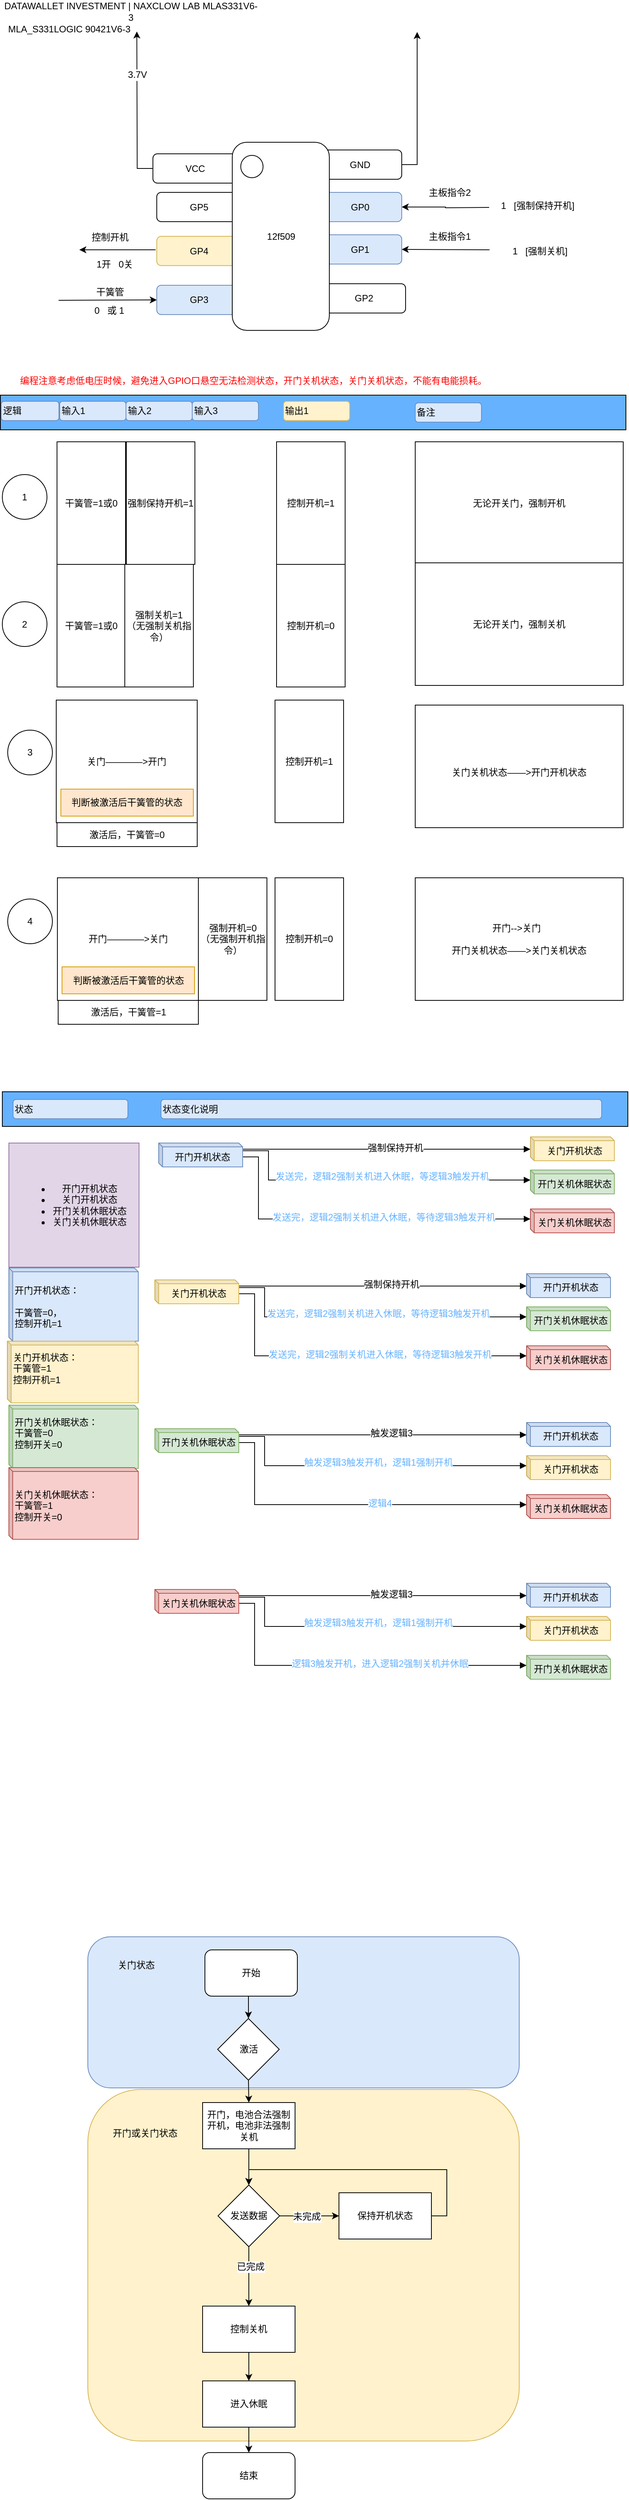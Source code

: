 <mxfile version="10.6.3" type="github"><diagram id="Xo4zGjJ7ZcX44FIeGbox" name="Page-1"><mxGraphModel dx="1302" dy="767" grid="0" gridSize="10" guides="1" tooltips="1" connect="1" arrows="1" fold="1" page="1" pageScale="1" pageWidth="827" pageHeight="2500" background="#ffffff" math="0" shadow="0"><root><mxCell id="0"/><mxCell id="1" parent="0"/><mxCell id="cyIY4U0WEsE2e_prX9D8-4" value="GP2" style="rounded=1;whiteSpace=wrap;html=1;" vertex="1" parent="1"><mxGeometry x="420.5" y="394" width="109" height="38" as="geometry"/></mxCell><mxCell id="-ZDEWKCSgK4aVQdzyGV3-27" value="" style="rounded=1;whiteSpace=wrap;html=1;align=center;fillColor=#dae8fc;strokeColor=#6c8ebf;" parent="1" vertex="1"><mxGeometry x="117" y="2538" width="560" height="196" as="geometry"/></mxCell><mxCell id="-ZDEWKCSgK4aVQdzyGV3-26" value="" style="rounded=1;whiteSpace=wrap;html=1;align=center;fillColor=#fff2cc;strokeColor=#d6b656;" parent="1" vertex="1"><mxGeometry x="117" y="2736" width="560" height="456" as="geometry"/></mxCell><mxCell id="wzxUXVamWLsgUI1HVRW6-111" value="" style="rounded=0;whiteSpace=wrap;html=1;strokeColor=#000000;fontColor=#000000;align=left;fillColor=#66B2FF;" parent="1" vertex="1"><mxGeometry x="3.5" y="538.5" width="812" height="45" as="geometry"/></mxCell><mxCell id="wzxUXVamWLsgUI1HVRW6-13" style="edgeStyle=orthogonalEdgeStyle;rounded=0;orthogonalLoop=1;jettySize=auto;html=1;exitX=1;exitY=0.5;exitDx=0;exitDy=0;" parent="1" source="wzxUXVamWLsgUI1HVRW6-2" edge="1"><mxGeometry relative="1" as="geometry"><mxPoint x="544.5" y="67.5" as="targetPoint"/><Array as="points"><mxPoint x="544.5" y="239.5"/><mxPoint x="544.5" y="67.5"/></Array></mxGeometry></mxCell><mxCell id="wzxUXVamWLsgUI1HVRW6-2" value="GND" style="rounded=1;whiteSpace=wrap;html=1;" parent="1" vertex="1"><mxGeometry x="415.5" y="220.5" width="109" height="38" as="geometry"/></mxCell><mxCell id="wzxUXVamWLsgUI1HVRW6-46" style="edgeStyle=orthogonalEdgeStyle;rounded=0;orthogonalLoop=1;jettySize=auto;html=1;exitX=1;exitY=0.5;exitDx=0;exitDy=0;startArrow=classic;startFill=1;endArrow=none;endFill=0;" parent="1" source="wzxUXVamWLsgUI1HVRW6-3" edge="1"><mxGeometry relative="1" as="geometry"><mxPoint x="637.982" y="295" as="targetPoint"/></mxGeometry></mxCell><mxCell id="wzxUXVamWLsgUI1HVRW6-3" value="GP0" style="rounded=1;whiteSpace=wrap;html=1;fillColor=#dae8fc;strokeColor=#6c8ebf;" parent="1" vertex="1"><mxGeometry x="415.5" y="275.5" width="109" height="38" as="geometry"/></mxCell><mxCell id="wzxUXVamWLsgUI1HVRW6-4" value="GP1" style="rounded=1;whiteSpace=wrap;html=1;fillColor=#dae8fc;strokeColor=#6c8ebf;" parent="1" vertex="1"><mxGeometry x="415.5" y="330.5" width="109" height="38" as="geometry"/></mxCell><mxCell id="wzxUXVamWLsgUI1HVRW6-6" value="GP3&lt;br&gt;" style="rounded=1;whiteSpace=wrap;html=1;fillColor=#dae8fc;strokeColor=#6c8ebf;" parent="1" vertex="1"><mxGeometry x="206.5" y="396" width="109" height="38" as="geometry"/></mxCell><mxCell id="wzxUXVamWLsgUI1HVRW6-7" value="GP4&lt;br&gt;" style="rounded=1;whiteSpace=wrap;html=1;fillColor=#fff2cc;strokeColor=#d6b656;" parent="1" vertex="1"><mxGeometry x="206.5" y="332.5" width="109" height="38" as="geometry"/></mxCell><mxCell id="wzxUXVamWLsgUI1HVRW6-8" value="GP5&lt;br&gt;" style="rounded=1;whiteSpace=wrap;html=1;" parent="1" vertex="1"><mxGeometry x="206.5" y="275.5" width="109" height="38" as="geometry"/></mxCell><mxCell id="wzxUXVamWLsgUI1HVRW6-12" style="edgeStyle=orthogonalEdgeStyle;rounded=0;orthogonalLoop=1;jettySize=auto;html=1;exitX=0;exitY=0.5;exitDx=0;exitDy=0;" parent="1" source="wzxUXVamWLsgUI1HVRW6-9" edge="1"><mxGeometry relative="1" as="geometry"><mxPoint x="180.601" y="66.836" as="targetPoint"/></mxGeometry></mxCell><mxCell id="wzxUXVamWLsgUI1HVRW6-15" value="3.7V" style="text;html=1;resizable=0;points=[];align=center;verticalAlign=middle;labelBackgroundColor=#ffffff;" parent="wzxUXVamWLsgUI1HVRW6-12" vertex="1" connectable="0"><mxGeometry x="0.432" relative="1" as="geometry"><mxPoint as="offset"/></mxGeometry></mxCell><mxCell id="wzxUXVamWLsgUI1HVRW6-9" value="VCC&lt;br&gt;" style="rounded=1;whiteSpace=wrap;html=1;" parent="1" vertex="1"><mxGeometry x="201.5" y="225.5" width="109" height="38" as="geometry"/></mxCell><mxCell id="wzxUXVamWLsgUI1HVRW6-1" value="12f509" style="rounded=1;whiteSpace=wrap;html=1;" parent="1" vertex="1"><mxGeometry x="304.5" y="210.5" width="126" height="244" as="geometry"/></mxCell><mxCell id="wzxUXVamWLsgUI1HVRW6-10" value="" style="ellipse;whiteSpace=wrap;html=1;aspect=fixed;" parent="1" vertex="1"><mxGeometry x="315.5" y="227.5" width="29" height="29" as="geometry"/></mxCell><mxCell id="wzxUXVamWLsgUI1HVRW6-47" value="主板指令2" style="text;html=1;strokeColor=none;fillColor=none;align=center;verticalAlign=middle;whiteSpace=wrap;rounded=0;" parent="1" vertex="1"><mxGeometry x="530.5" y="267" width="112" height="17" as="geometry"/></mxCell><mxCell id="wzxUXVamWLsgUI1HVRW6-48" value="1&amp;nbsp; &amp;nbsp;[强制保持开机]" style="text;html=1;strokeColor=none;fillColor=none;align=center;verticalAlign=middle;whiteSpace=wrap;rounded=0;" parent="1" vertex="1"><mxGeometry x="648.5" y="284" width="104" height="18" as="geometry"/></mxCell><mxCell id="wzxUXVamWLsgUI1HVRW6-51" value="" style="endArrow=none;startArrow=classic;html=1;exitX=1;exitY=0.5;exitDx=0;exitDy=0;endFill=0;" parent="1" source="wzxUXVamWLsgUI1HVRW6-4" edge="1"><mxGeometry width="50" height="50" relative="1" as="geometry"><mxPoint x="540.5" y="374" as="sourcePoint"/><mxPoint x="638.5" y="350" as="targetPoint"/></mxGeometry></mxCell><mxCell id="wzxUXVamWLsgUI1HVRW6-53" value="主板指令1" style="text;html=1;strokeColor=none;fillColor=none;align=center;verticalAlign=middle;whiteSpace=wrap;rounded=0;" parent="1" vertex="1"><mxGeometry x="530.5" y="324" width="112" height="17" as="geometry"/></mxCell><mxCell id="wzxUXVamWLsgUI1HVRW6-59" value="控制开机" style="text;html=1;strokeColor=none;fillColor=none;align=center;verticalAlign=middle;whiteSpace=wrap;rounded=0;" parent="1" vertex="1"><mxGeometry x="89.5" y="325.5" width="112" height="17" as="geometry"/></mxCell><mxCell id="wzxUXVamWLsgUI1HVRW6-60" value="1开&amp;nbsp; &amp;nbsp;0关" style="text;html=1;strokeColor=none;fillColor=none;align=center;verticalAlign=middle;whiteSpace=wrap;rounded=0;" parent="1" vertex="1"><mxGeometry x="96.5" y="358.5" width="110" height="20" as="geometry"/></mxCell><mxCell id="wzxUXVamWLsgUI1HVRW6-61" value="输入1" style="rounded=1;whiteSpace=wrap;html=1;align=left;fillColor=#dae8fc;strokeColor=#6c8ebf;" parent="1" vertex="1"><mxGeometry x="80.5" y="546.5" width="86" height="25" as="geometry"/></mxCell><mxCell id="wzxUXVamWLsgUI1HVRW6-62" value="输入2" style="rounded=1;whiteSpace=wrap;html=1;align=left;fillColor=#dae8fc;strokeColor=#6c8ebf;" parent="1" vertex="1"><mxGeometry x="166.5" y="546.5" width="86" height="25" as="geometry"/></mxCell><mxCell id="wzxUXVamWLsgUI1HVRW6-63" value="输入3" style="rounded=1;whiteSpace=wrap;html=1;align=left;fillColor=#dae8fc;strokeColor=#6c8ebf;" parent="1" vertex="1"><mxGeometry x="252.5" y="546.5" width="86" height="25" as="geometry"/></mxCell><mxCell id="wzxUXVamWLsgUI1HVRW6-64" value="" style="endArrow=classic;html=1;entryX=0;entryY=0.5;entryDx=0;entryDy=0;" parent="1" target="wzxUXVamWLsgUI1HVRW6-6" edge="1"><mxGeometry width="50" height="50" relative="1" as="geometry"><mxPoint x="79" y="415.5" as="sourcePoint"/><mxPoint x="129" y="396.5" as="targetPoint"/></mxGeometry></mxCell><mxCell id="wzxUXVamWLsgUI1HVRW6-65" value="干簧管" style="text;html=1;strokeColor=none;fillColor=none;align=center;verticalAlign=middle;whiteSpace=wrap;rounded=0;" parent="1" vertex="1"><mxGeometry x="89.5" y="396" width="112" height="17" as="geometry"/></mxCell><mxCell id="wzxUXVamWLsgUI1HVRW6-66" value="0&amp;nbsp; &amp;nbsp;或 1" style="text;html=1;strokeColor=none;fillColor=none;align=center;verticalAlign=middle;whiteSpace=wrap;rounded=0;" parent="1" vertex="1"><mxGeometry x="89.5" y="419" width="110" height="20" as="geometry"/></mxCell><mxCell id="wzxUXVamWLsgUI1HVRW6-73" value="输出1" style="rounded=1;whiteSpace=wrap;html=1;align=left;fillColor=#fff2cc;strokeColor=#d6b656;" parent="1" vertex="1"><mxGeometry x="371" y="546.5" width="86" height="25" as="geometry"/></mxCell><mxCell id="wzxUXVamWLsgUI1HVRW6-115" value="备注" style="rounded=1;whiteSpace=wrap;html=1;align=left;fillColor=#dae8fc;strokeColor=#6c8ebf;" parent="1" vertex="1"><mxGeometry x="542" y="548.5" width="86" height="25" as="geometry"/></mxCell><mxCell id="wzxUXVamWLsgUI1HVRW6-116" value="逻辑" style="rounded=1;whiteSpace=wrap;html=1;align=left;fillColor=#dae8fc;strokeColor=#6c8ebf;" parent="1" vertex="1"><mxGeometry x="4.5" y="546.5" width="75" height="25" as="geometry"/></mxCell><mxCell id="wzxUXVamWLsgUI1HVRW6-117" value="MLA_S331LOGIC 90421V6-3" style="text;html=1;strokeColor=none;fillColor=none;align=center;verticalAlign=middle;whiteSpace=wrap;rounded=0;fontColor=#000000;opacity=10;" parent="1" vertex="1"><mxGeometry x="6" y="52.5" width="174" height="23" as="geometry"/></mxCell><mxCell id="wzxUXVamWLsgUI1HVRW6-118" value="DATAWALLET INVESTMENT | NAXCLOW LAB MLAS331V6-3" style="text;html=1;strokeColor=none;fillColor=none;align=center;verticalAlign=middle;whiteSpace=wrap;rounded=0;fontColor=#000000;opacity=10;" parent="1" vertex="1"><mxGeometry x="5" y="29.5" width="336" height="23" as="geometry"/></mxCell><mxCell id="wzxUXVamWLsgUI1HVRW6-119" value="&lt;div style=&quot;text-align: left&quot;&gt;编程注意考虑低电压时候，避免进入GPIO口悬空无法检测状态，开门关机状态，关门关机状态，不能有电能损耗。&lt;/div&gt;" style="text;html=1;strokeColor=none;fillColor=none;align=left;verticalAlign=middle;whiteSpace=wrap;rounded=0;fontColor=#FF0000;" parent="1" vertex="1"><mxGeometry x="26.5" y="508" width="715" height="23" as="geometry"/></mxCell><mxCell id="-ZDEWKCSgK4aVQdzyGV3-4" style="edgeStyle=orthogonalEdgeStyle;rounded=0;orthogonalLoop=1;jettySize=auto;html=1;exitX=0.5;exitY=1;exitDx=0;exitDy=0;entryX=0.5;entryY=0;entryDx=0;entryDy=0;" parent="1" source="-ZDEWKCSgK4aVQdzyGV3-2" target="-ZDEWKCSgK4aVQdzyGV3-3" edge="1"><mxGeometry relative="1" as="geometry"/></mxCell><mxCell id="-ZDEWKCSgK4aVQdzyGV3-2" value="&lt;div style=&quot;text-align: center&quot;&gt;&lt;span&gt;开始&lt;/span&gt;&lt;/div&gt;" style="rounded=1;whiteSpace=wrap;html=1;align=center;" parent="1" vertex="1"><mxGeometry x="269" y="2555" width="120" height="60" as="geometry"/></mxCell><mxCell id="-ZDEWKCSgK4aVQdzyGV3-9" style="edgeStyle=orthogonalEdgeStyle;rounded=0;orthogonalLoop=1;jettySize=auto;html=1;exitX=0.5;exitY=1;exitDx=0;exitDy=0;entryX=0.5;entryY=0;entryDx=0;entryDy=0;" parent="1" source="-ZDEWKCSgK4aVQdzyGV3-3" target="-ZDEWKCSgK4aVQdzyGV3-8" edge="1"><mxGeometry relative="1" as="geometry"/></mxCell><mxCell id="-ZDEWKCSgK4aVQdzyGV3-3" value="激活" style="rhombus;whiteSpace=wrap;html=1;align=center;" parent="1" vertex="1"><mxGeometry x="285.5" y="2644" width="80" height="80" as="geometry"/></mxCell><mxCell id="-ZDEWKCSgK4aVQdzyGV3-19" style="edgeStyle=orthogonalEdgeStyle;rounded=0;orthogonalLoop=1;jettySize=auto;html=1;exitX=0.5;exitY=1;exitDx=0;exitDy=0;entryX=0.5;entryY=0;entryDx=0;entryDy=0;" parent="1" source="-ZDEWKCSgK4aVQdzyGV3-8" target="-ZDEWKCSgK4aVQdzyGV3-11" edge="1"><mxGeometry relative="1" as="geometry"/></mxCell><mxCell id="-ZDEWKCSgK4aVQdzyGV3-8" value="开门，电池合法强制开机，电池非法强制关机" style="rounded=0;whiteSpace=wrap;html=1;align=center;" parent="1" vertex="1"><mxGeometry x="266" y="2753" width="120" height="60" as="geometry"/></mxCell><mxCell id="-ZDEWKCSgK4aVQdzyGV3-13" value="" style="edgeStyle=orthogonalEdgeStyle;rounded=0;orthogonalLoop=1;jettySize=auto;html=1;" parent="1" source="-ZDEWKCSgK4aVQdzyGV3-11" edge="1"><mxGeometry relative="1" as="geometry"><mxPoint x="443" y="2900" as="targetPoint"/></mxGeometry></mxCell><mxCell id="-ZDEWKCSgK4aVQdzyGV3-15" value="未完成" style="text;html=1;resizable=0;points=[];align=center;verticalAlign=middle;labelBackgroundColor=#ffffff;" parent="-ZDEWKCSgK4aVQdzyGV3-13" vertex="1" connectable="0"><mxGeometry x="0.342" y="1" relative="1" as="geometry"><mxPoint x="-16.5" y="1" as="offset"/></mxGeometry></mxCell><mxCell id="-ZDEWKCSgK4aVQdzyGV3-17" value="" style="edgeStyle=orthogonalEdgeStyle;rounded=0;orthogonalLoop=1;jettySize=auto;html=1;entryX=0.5;entryY=0;entryDx=0;entryDy=0;" parent="1" source="-ZDEWKCSgK4aVQdzyGV3-11" target="-ZDEWKCSgK4aVQdzyGV3-18" edge="1"><mxGeometry relative="1" as="geometry"><mxPoint x="323" y="3020" as="targetPoint"/><Array as="points"/></mxGeometry></mxCell><mxCell id="-ZDEWKCSgK4aVQdzyGV3-20" value="已完成" style="text;html=1;resizable=0;points=[];align=center;verticalAlign=middle;labelBackgroundColor=#ffffff;" parent="-ZDEWKCSgK4aVQdzyGV3-17" vertex="1" connectable="0"><mxGeometry x="-0.322" y="2" relative="1" as="geometry"><mxPoint as="offset"/></mxGeometry></mxCell><mxCell id="-ZDEWKCSgK4aVQdzyGV3-11" value="发送数据" style="rhombus;whiteSpace=wrap;html=1;align=center;" parent="1" vertex="1"><mxGeometry x="286" y="2860" width="80" height="80" as="geometry"/></mxCell><mxCell id="-ZDEWKCSgK4aVQdzyGV3-21" style="edgeStyle=orthogonalEdgeStyle;rounded=0;orthogonalLoop=1;jettySize=auto;html=1;exitX=1;exitY=0.5;exitDx=0;exitDy=0;entryX=0.5;entryY=0;entryDx=0;entryDy=0;" parent="1" source="-ZDEWKCSgK4aVQdzyGV3-14" target="-ZDEWKCSgK4aVQdzyGV3-11" edge="1"><mxGeometry relative="1" as="geometry"><Array as="points"><mxPoint x="583" y="2900"/><mxPoint x="583" y="2840"/><mxPoint x="326" y="2840"/></Array></mxGeometry></mxCell><mxCell id="-ZDEWKCSgK4aVQdzyGV3-14" value="保持开机状态" style="rounded=0;whiteSpace=wrap;html=1;align=center;" parent="1" vertex="1"><mxGeometry x="443" y="2870" width="120" height="60" as="geometry"/></mxCell><mxCell id="-ZDEWKCSgK4aVQdzyGV3-23" style="edgeStyle=orthogonalEdgeStyle;rounded=0;orthogonalLoop=1;jettySize=auto;html=1;exitX=0.5;exitY=1;exitDx=0;exitDy=0;" parent="1" source="-ZDEWKCSgK4aVQdzyGV3-18" target="-ZDEWKCSgK4aVQdzyGV3-22" edge="1"><mxGeometry relative="1" as="geometry"/></mxCell><mxCell id="-ZDEWKCSgK4aVQdzyGV3-18" value="控制关机" style="rounded=0;whiteSpace=wrap;html=1;align=center;" parent="1" vertex="1"><mxGeometry x="266" y="3017" width="120" height="60" as="geometry"/></mxCell><mxCell id="-ZDEWKCSgK4aVQdzyGV3-25" style="edgeStyle=orthogonalEdgeStyle;rounded=0;orthogonalLoop=1;jettySize=auto;html=1;exitX=0.5;exitY=1;exitDx=0;exitDy=0;entryX=0.5;entryY=0;entryDx=0;entryDy=0;" parent="1" source="-ZDEWKCSgK4aVQdzyGV3-22" target="-ZDEWKCSgK4aVQdzyGV3-24" edge="1"><mxGeometry relative="1" as="geometry"/></mxCell><mxCell id="-ZDEWKCSgK4aVQdzyGV3-22" value="进入休眠" style="rounded=0;whiteSpace=wrap;html=1;align=center;" parent="1" vertex="1"><mxGeometry x="266" y="3114" width="120" height="60" as="geometry"/></mxCell><mxCell id="-ZDEWKCSgK4aVQdzyGV3-24" value="结束" style="rounded=1;whiteSpace=wrap;html=1;align=center;" parent="1" vertex="1"><mxGeometry x="266" y="3207" width="120" height="60" as="geometry"/></mxCell><mxCell id="-ZDEWKCSgK4aVQdzyGV3-28" value="关门状态" style="text;html=1;strokeColor=none;fillColor=none;align=center;verticalAlign=middle;whiteSpace=wrap;rounded=0;" parent="1" vertex="1"><mxGeometry x="145" y="2565" width="70" height="20" as="geometry"/></mxCell><mxCell id="-ZDEWKCSgK4aVQdzyGV3-29" value="开门或关门状态" style="text;html=1;strokeColor=none;fillColor=none;align=center;verticalAlign=middle;whiteSpace=wrap;rounded=0;" parent="1" vertex="1"><mxGeometry x="141" y="2783" width="101" height="20" as="geometry"/></mxCell><mxCell id="cyIY4U0WEsE2e_prX9D8-2" value="" style="endArrow=classic;html=1;" edge="1" parent="1"><mxGeometry width="50" height="50" relative="1" as="geometry"><mxPoint x="205" y="350" as="sourcePoint"/><mxPoint x="106" y="350" as="targetPoint"/></mxGeometry></mxCell><mxCell id="cyIY4U0WEsE2e_prX9D8-3" value="1&amp;nbsp; &amp;nbsp;[强制关机]" style="text;html=1;strokeColor=none;fillColor=none;align=center;verticalAlign=middle;whiteSpace=wrap;rounded=0;" vertex="1" parent="1"><mxGeometry x="651.5" y="342.5" width="104" height="18" as="geometry"/></mxCell><mxCell id="cyIY4U0WEsE2e_prX9D8-7" value="干簧管=1或0" style="rounded=0;whiteSpace=wrap;html=1;" vertex="1" parent="1"><mxGeometry x="77" y="599" width="89" height="159" as="geometry"/></mxCell><mxCell id="cyIY4U0WEsE2e_prX9D8-8" value="控制开机=1&lt;br&gt;" style="rounded=0;whiteSpace=wrap;html=1;" vertex="1" parent="1"><mxGeometry x="362" y="599" width="89" height="159" as="geometry"/></mxCell><mxCell id="cyIY4U0WEsE2e_prX9D8-9" value="强制保持开机=1" style="rounded=0;whiteSpace=wrap;html=1;" vertex="1" parent="1"><mxGeometry x="167" y="599" width="89" height="159" as="geometry"/></mxCell><mxCell id="cyIY4U0WEsE2e_prX9D8-10" value="无论开关门，强制开机" style="rounded=0;whiteSpace=wrap;html=1;" vertex="1" parent="1"><mxGeometry x="542" y="599" width="270" height="159" as="geometry"/></mxCell><mxCell id="cyIY4U0WEsE2e_prX9D8-11" value="1" style="ellipse;whiteSpace=wrap;html=1;aspect=fixed;" vertex="1" parent="1"><mxGeometry x="6" y="641.5" width="58" height="58" as="geometry"/></mxCell><mxCell id="cyIY4U0WEsE2e_prX9D8-12" value="2" style="ellipse;whiteSpace=wrap;html=1;aspect=fixed;" vertex="1" parent="1"><mxGeometry x="6" y="806.5" width="58" height="58" as="geometry"/></mxCell><mxCell id="cyIY4U0WEsE2e_prX9D8-13" value="干簧管=1或0" style="rounded=0;whiteSpace=wrap;html=1;" vertex="1" parent="1"><mxGeometry x="77" y="758" width="89" height="159" as="geometry"/></mxCell><mxCell id="cyIY4U0WEsE2e_prX9D8-14" value="强制关机=1&lt;br&gt;（无强制关机指令）&lt;br&gt;" style="rounded=0;whiteSpace=wrap;html=1;" vertex="1" parent="1"><mxGeometry x="165" y="758" width="89" height="159" as="geometry"/></mxCell><mxCell id="cyIY4U0WEsE2e_prX9D8-15" value="控制开机=0&lt;br&gt;" style="rounded=0;whiteSpace=wrap;html=1;" vertex="1" parent="1"><mxGeometry x="362" y="758" width="89" height="159" as="geometry"/></mxCell><mxCell id="cyIY4U0WEsE2e_prX9D8-16" value="无论开关门，强制关机" style="rounded=0;whiteSpace=wrap;html=1;" vertex="1" parent="1"><mxGeometry x="542" y="756" width="270" height="159" as="geometry"/></mxCell><mxCell id="cyIY4U0WEsE2e_prX9D8-17" value="3" style="ellipse;whiteSpace=wrap;html=1;aspect=fixed;" vertex="1" parent="1"><mxGeometry x="13" y="973" width="58" height="58" as="geometry"/></mxCell><mxCell id="cyIY4U0WEsE2e_prX9D8-26" value="4" style="ellipse;whiteSpace=wrap;html=1;aspect=fixed;" vertex="1" parent="1"><mxGeometry x="13" y="1192" width="58" height="58" as="geometry"/></mxCell><mxCell id="cyIY4U0WEsE2e_prX9D8-27" value="关门————&amp;gt;开门" style="rounded=0;whiteSpace=wrap;html=1;" vertex="1" parent="1"><mxGeometry x="76" y="934" width="183" height="159" as="geometry"/></mxCell><mxCell id="cyIY4U0WEsE2e_prX9D8-28" value="控制开机=1&lt;br&gt;" style="rounded=0;whiteSpace=wrap;html=1;" vertex="1" parent="1"><mxGeometry x="360" y="934" width="89" height="159" as="geometry"/></mxCell><mxCell id="cyIY4U0WEsE2e_prX9D8-29" value="&lt;br&gt;关门关机状态——&amp;gt;开门开机状态&lt;br&gt;" style="rounded=0;whiteSpace=wrap;html=1;" vertex="1" parent="1"><mxGeometry x="542" y="940.5" width="270" height="159" as="geometry"/></mxCell><mxCell id="cyIY4U0WEsE2e_prX9D8-30" value="判断被激活后干簧管的状态" style="rounded=0;whiteSpace=wrap;html=1;fillColor=#ffe6cc;strokeColor=#d79b00;" vertex="1" parent="1"><mxGeometry x="82" y="1049.5" width="172" height="35" as="geometry"/></mxCell><mxCell id="cyIY4U0WEsE2e_prX9D8-31" value="激活后，干簧管=0" style="rounded=0;whiteSpace=wrap;html=1;" vertex="1" parent="1"><mxGeometry x="77" y="1093" width="182" height="31" as="geometry"/></mxCell><mxCell id="cyIY4U0WEsE2e_prX9D8-32" value="开门————&amp;gt;关门" style="rounded=0;whiteSpace=wrap;html=1;" vertex="1" parent="1"><mxGeometry x="77.5" y="1164.5" width="183" height="159" as="geometry"/></mxCell><mxCell id="cyIY4U0WEsE2e_prX9D8-33" value="判断被激活后干簧管的状态" style="rounded=0;whiteSpace=wrap;html=1;fillColor=#ffe6cc;strokeColor=#d79b00;" vertex="1" parent="1"><mxGeometry x="83.5" y="1280" width="172" height="35" as="geometry"/></mxCell><mxCell id="cyIY4U0WEsE2e_prX9D8-34" value="激活后，干簧管=1" style="rounded=0;whiteSpace=wrap;html=1;" vertex="1" parent="1"><mxGeometry x="78.5" y="1323.5" width="182" height="31" as="geometry"/></mxCell><mxCell id="cyIY4U0WEsE2e_prX9D8-35" value="强制开机=0&lt;br&gt;（无强制开机指令）&lt;br&gt;" style="rounded=0;whiteSpace=wrap;html=1;" vertex="1" parent="1"><mxGeometry x="260.5" y="1164.5" width="89" height="159" as="geometry"/></mxCell><mxCell id="cyIY4U0WEsE2e_prX9D8-37" value="控制开机=0&lt;br&gt;" style="rounded=0;whiteSpace=wrap;html=1;" vertex="1" parent="1"><mxGeometry x="360" y="1164.5" width="89" height="159" as="geometry"/></mxCell><mxCell id="cyIY4U0WEsE2e_prX9D8-38" value="开门--&amp;gt;关门&amp;nbsp;&amp;nbsp;&lt;br&gt;&lt;br&gt;开门关机状态——&amp;gt;关门关机状态&lt;br&gt;" style="rounded=0;whiteSpace=wrap;html=1;" vertex="1" parent="1"><mxGeometry x="542" y="1164.5" width="270" height="159" as="geometry"/></mxCell><mxCell id="cyIY4U0WEsE2e_prX9D8-39" value="&lt;ul&gt;&lt;li&gt;开门开机状态&lt;/li&gt;&lt;li&gt;关门开机状态&lt;/li&gt;&lt;li&gt;开门关机休眠状态&lt;/li&gt;&lt;li&gt;关门关机休眠状态&lt;br&gt;&lt;/li&gt;&lt;/ul&gt;" style="rounded=0;whiteSpace=wrap;html=1;fillColor=#e1d5e7;strokeColor=#9673a6;" vertex="1" parent="1"><mxGeometry x="14.5" y="1508.5" width="169" height="161" as="geometry"/></mxCell><mxCell id="cyIY4U0WEsE2e_prX9D8-43" style="edgeStyle=orthogonalEdgeStyle;rounded=0;orthogonalLoop=1;jettySize=auto;html=1;exitX=0;exitY=0;exitDx=109.0;exitDy=18;exitPerimeter=0;startArrow=none;startFill=0;endArrow=block;endFill=1;" edge="1" parent="1" source="cyIY4U0WEsE2e_prX9D8-40" target="cyIY4U0WEsE2e_prX9D8-41"><mxGeometry relative="1" as="geometry"><Array as="points"><mxPoint x="317.5" y="1516.5"/></Array></mxGeometry></mxCell><mxCell id="cyIY4U0WEsE2e_prX9D8-44" value="强制保持开机" style="text;html=1;resizable=0;points=[];align=center;verticalAlign=middle;labelBackgroundColor=#ffffff;" vertex="1" connectable="0" parent="cyIY4U0WEsE2e_prX9D8-43"><mxGeometry x="0.085" y="2" relative="1" as="geometry"><mxPoint as="offset"/></mxGeometry></mxCell><mxCell id="cyIY4U0WEsE2e_prX9D8-46" style="edgeStyle=orthogonalEdgeStyle;rounded=0;orthogonalLoop=1;jettySize=auto;html=1;exitX=0;exitY=0;exitDx=109.0;exitDy=18;exitPerimeter=0;entryX=0;entryY=0;entryDx=0;entryDy=13.0;entryPerimeter=0;startArrow=none;startFill=0;endArrow=block;endFill=1;" edge="1" parent="1" source="cyIY4U0WEsE2e_prX9D8-40" target="cyIY4U0WEsE2e_prX9D8-45"><mxGeometry relative="1" as="geometry"><Array as="points"><mxPoint x="317.5" y="1518.5"/><mxPoint x="351.5" y="1518.5"/><mxPoint x="351.5" y="1556.5"/></Array></mxGeometry></mxCell><mxCell id="cyIY4U0WEsE2e_prX9D8-47" value="发送完，逻辑2强制关机进入休眠，等逻辑3触发开机" style="text;html=1;resizable=0;points=[];align=center;verticalAlign=middle;labelBackgroundColor=#ffffff;fontColor=#66B2FF;" vertex="1" connectable="0" parent="cyIY4U0WEsE2e_prX9D8-46"><mxGeometry x="0.291" y="2" relative="1" as="geometry"><mxPoint x="-44.5" y="-2.5" as="offset"/></mxGeometry></mxCell><mxCell id="cyIY4U0WEsE2e_prX9D8-49" style="edgeStyle=orthogonalEdgeStyle;rounded=0;orthogonalLoop=1;jettySize=auto;html=1;exitX=0;exitY=0;exitDx=109.0;exitDy=18;exitPerimeter=0;entryX=0;entryY=0;entryDx=0;entryDy=13.0;entryPerimeter=0;startArrow=none;startFill=0;endArrow=block;endFill=1;" edge="1" parent="1" source="cyIY4U0WEsE2e_prX9D8-40" target="cyIY4U0WEsE2e_prX9D8-48"><mxGeometry relative="1" as="geometry"><Array as="points"><mxPoint x="338.5" y="1526.5"/><mxPoint x="338.5" y="1607.5"/></Array></mxGeometry></mxCell><mxCell id="cyIY4U0WEsE2e_prX9D8-50" value="发送完，逻辑2强制关机进入休眠，等待逻辑3触发开机" style="text;html=1;resizable=0;points=[];align=center;verticalAlign=middle;labelBackgroundColor=#ffffff;fontColor=#66B2FF;" vertex="1" connectable="0" parent="cyIY4U0WEsE2e_prX9D8-49"><mxGeometry x="0.16" y="2" relative="1" as="geometry"><mxPoint as="offset"/></mxGeometry></mxCell><mxCell id="cyIY4U0WEsE2e_prX9D8-40" value="开门开机状态" style="shape=cube;whiteSpace=wrap;html=1;boundedLbl=1;backgroundOutline=1;darkOpacity=0.05;darkOpacity2=0.1;size=5;fillColor=#dae8fc;strokeColor=#6c8ebf;" vertex="1" parent="1"><mxGeometry x="209" y="1508.5" width="109" height="31" as="geometry"/></mxCell><mxCell id="cyIY4U0WEsE2e_prX9D8-41" value="关门开机状态" style="shape=cube;whiteSpace=wrap;html=1;boundedLbl=1;backgroundOutline=1;darkOpacity=0.05;darkOpacity2=0.1;size=5;fillColor=#fff2cc;strokeColor=#d6b656;" vertex="1" parent="1"><mxGeometry x="691.5" y="1500.5" width="109" height="31" as="geometry"/></mxCell><mxCell id="cyIY4U0WEsE2e_prX9D8-45" value="开门关机休眠状态" style="shape=cube;whiteSpace=wrap;html=1;boundedLbl=1;backgroundOutline=1;darkOpacity=0.05;darkOpacity2=0.1;size=5;fillColor=#d5e8d4;strokeColor=#82b366;" vertex="1" parent="1"><mxGeometry x="691.5" y="1543.5" width="109" height="31" as="geometry"/></mxCell><mxCell id="cyIY4U0WEsE2e_prX9D8-48" value="关门关机休眠状态" style="shape=cube;whiteSpace=wrap;html=1;boundedLbl=1;backgroundOutline=1;darkOpacity=0.05;darkOpacity2=0.1;size=5;fillColor=#f8cecc;strokeColor=#b85450;" vertex="1" parent="1"><mxGeometry x="691.5" y="1594" width="109" height="31" as="geometry"/></mxCell><mxCell id="cyIY4U0WEsE2e_prX9D8-51" style="edgeStyle=orthogonalEdgeStyle;rounded=0;orthogonalLoop=1;jettySize=auto;html=1;exitX=0;exitY=0;exitDx=109.0;exitDy=18;exitPerimeter=0;startArrow=none;startFill=0;endArrow=block;endFill=1;" edge="1" parent="1" source="cyIY4U0WEsE2e_prX9D8-57" target="cyIY4U0WEsE2e_prX9D8-58"><mxGeometry relative="1" as="geometry"><Array as="points"><mxPoint x="312.5" y="1694"/></Array></mxGeometry></mxCell><mxCell id="cyIY4U0WEsE2e_prX9D8-52" value="强制保持开机" style="text;html=1;resizable=0;points=[];align=center;verticalAlign=middle;labelBackgroundColor=#ffffff;" vertex="1" connectable="0" parent="cyIY4U0WEsE2e_prX9D8-51"><mxGeometry x="0.085" y="2" relative="1" as="geometry"><mxPoint as="offset"/></mxGeometry></mxCell><mxCell id="cyIY4U0WEsE2e_prX9D8-53" style="edgeStyle=orthogonalEdgeStyle;rounded=0;orthogonalLoop=1;jettySize=auto;html=1;exitX=0;exitY=0;exitDx=109.0;exitDy=18;exitPerimeter=0;entryX=0;entryY=0;entryDx=0;entryDy=13.0;entryPerimeter=0;startArrow=none;startFill=0;endArrow=block;endFill=1;" edge="1" parent="1" source="cyIY4U0WEsE2e_prX9D8-57" target="cyIY4U0WEsE2e_prX9D8-59"><mxGeometry relative="1" as="geometry"><Array as="points"><mxPoint x="312.5" y="1696"/><mxPoint x="346.5" y="1696"/><mxPoint x="346.5" y="1734"/></Array></mxGeometry></mxCell><mxCell id="cyIY4U0WEsE2e_prX9D8-54" value="发送完，逻辑2强制关机进入休眠，等待逻辑3触发开机" style="text;html=1;resizable=0;points=[];align=center;verticalAlign=middle;labelBackgroundColor=#ffffff;fontColor=#66B2FF;" vertex="1" connectable="0" parent="cyIY4U0WEsE2e_prX9D8-53"><mxGeometry x="0.291" y="2" relative="1" as="geometry"><mxPoint x="-44.5" y="-2.5" as="offset"/></mxGeometry></mxCell><mxCell id="cyIY4U0WEsE2e_prX9D8-55" style="edgeStyle=orthogonalEdgeStyle;rounded=0;orthogonalLoop=1;jettySize=auto;html=1;exitX=0;exitY=0;exitDx=109.0;exitDy=18;exitPerimeter=0;entryX=0;entryY=0;entryDx=0;entryDy=13.0;entryPerimeter=0;startArrow=none;startFill=0;endArrow=block;endFill=1;" edge="1" parent="1" source="cyIY4U0WEsE2e_prX9D8-57" target="cyIY4U0WEsE2e_prX9D8-60"><mxGeometry relative="1" as="geometry"><Array as="points"><mxPoint x="333.5" y="1704"/><mxPoint x="333.5" y="1785"/></Array></mxGeometry></mxCell><mxCell id="cyIY4U0WEsE2e_prX9D8-56" value="发送完，逻辑2强制关机进入休眠，等待逻辑3触发开机" style="text;html=1;resizable=0;points=[];align=center;verticalAlign=middle;labelBackgroundColor=#ffffff;fontColor=#66B2FF;" vertex="1" connectable="0" parent="cyIY4U0WEsE2e_prX9D8-55"><mxGeometry x="0.16" y="2" relative="1" as="geometry"><mxPoint as="offset"/></mxGeometry></mxCell><mxCell id="cyIY4U0WEsE2e_prX9D8-57" value="关门开机状态" style="shape=cube;whiteSpace=wrap;html=1;boundedLbl=1;backgroundOutline=1;darkOpacity=0.05;darkOpacity2=0.1;size=5;fillColor=#fff2cc;strokeColor=#d6b656;" vertex="1" parent="1"><mxGeometry x="204" y="1686" width="109" height="31" as="geometry"/></mxCell><mxCell id="cyIY4U0WEsE2e_prX9D8-58" value="开门开机状态" style="shape=cube;whiteSpace=wrap;html=1;boundedLbl=1;backgroundOutline=1;darkOpacity=0.05;darkOpacity2=0.1;size=5;fillColor=#dae8fc;strokeColor=#6c8ebf;" vertex="1" parent="1"><mxGeometry x="686.5" y="1678" width="109" height="31" as="geometry"/></mxCell><mxCell id="cyIY4U0WEsE2e_prX9D8-59" value="开门关机休眠状态" style="shape=cube;whiteSpace=wrap;html=1;boundedLbl=1;backgroundOutline=1;darkOpacity=0.05;darkOpacity2=0.1;size=5;fillColor=#d5e8d4;strokeColor=#82b366;" vertex="1" parent="1"><mxGeometry x="686.5" y="1721" width="109" height="31" as="geometry"/></mxCell><mxCell id="cyIY4U0WEsE2e_prX9D8-60" value="关门关机休眠状态" style="shape=cube;whiteSpace=wrap;html=1;boundedLbl=1;backgroundOutline=1;darkOpacity=0.05;darkOpacity2=0.1;size=5;fillColor=#f8cecc;strokeColor=#b85450;" vertex="1" parent="1"><mxGeometry x="686.5" y="1771.5" width="109" height="31" as="geometry"/></mxCell><mxCell id="cyIY4U0WEsE2e_prX9D8-61" style="edgeStyle=orthogonalEdgeStyle;rounded=0;orthogonalLoop=1;jettySize=auto;html=1;exitX=0;exitY=0;exitDx=109.0;exitDy=18;exitPerimeter=0;startArrow=none;startFill=0;endArrow=block;endFill=1;" edge="1" parent="1" source="cyIY4U0WEsE2e_prX9D8-67" target="cyIY4U0WEsE2e_prX9D8-68"><mxGeometry relative="1" as="geometry"><Array as="points"><mxPoint x="312.5" y="1887"/></Array></mxGeometry></mxCell><mxCell id="cyIY4U0WEsE2e_prX9D8-62" value="&lt;span&gt;触发逻辑3&lt;/span&gt;" style="text;html=1;resizable=0;points=[];align=center;verticalAlign=middle;labelBackgroundColor=#ffffff;" vertex="1" connectable="0" parent="cyIY4U0WEsE2e_prX9D8-61"><mxGeometry x="0.085" y="2" relative="1" as="geometry"><mxPoint as="offset"/></mxGeometry></mxCell><mxCell id="cyIY4U0WEsE2e_prX9D8-63" style="edgeStyle=orthogonalEdgeStyle;rounded=0;orthogonalLoop=1;jettySize=auto;html=1;exitX=0;exitY=0;exitDx=109.0;exitDy=18;exitPerimeter=0;entryX=0;entryY=0;entryDx=0;entryDy=13.0;entryPerimeter=0;startArrow=none;startFill=0;endArrow=block;endFill=1;" edge="1" parent="1" source="cyIY4U0WEsE2e_prX9D8-67" target="cyIY4U0WEsE2e_prX9D8-69"><mxGeometry relative="1" as="geometry"><Array as="points"><mxPoint x="312.5" y="1889"/><mxPoint x="346.5" y="1889"/><mxPoint x="346.5" y="1927"/></Array></mxGeometry></mxCell><mxCell id="cyIY4U0WEsE2e_prX9D8-64" value="触发逻辑3触发开机，逻辑1强制开机" style="text;html=1;resizable=0;points=[];align=center;verticalAlign=middle;labelBackgroundColor=#ffffff;fontColor=#66B2FF;" vertex="1" connectable="0" parent="cyIY4U0WEsE2e_prX9D8-63"><mxGeometry x="0.291" y="2" relative="1" as="geometry"><mxPoint x="-44.5" y="-2.5" as="offset"/></mxGeometry></mxCell><mxCell id="cyIY4U0WEsE2e_prX9D8-65" style="edgeStyle=orthogonalEdgeStyle;rounded=0;orthogonalLoop=1;jettySize=auto;html=1;exitX=0;exitY=0;exitDx=109.0;exitDy=18;exitPerimeter=0;entryX=0;entryY=0;entryDx=0;entryDy=13.0;entryPerimeter=0;startArrow=none;startFill=0;endArrow=block;endFill=1;" edge="1" parent="1" source="cyIY4U0WEsE2e_prX9D8-67" target="cyIY4U0WEsE2e_prX9D8-70"><mxGeometry relative="1" as="geometry"><Array as="points"><mxPoint x="333.5" y="1897"/><mxPoint x="333.5" y="1978"/></Array></mxGeometry></mxCell><mxCell id="cyIY4U0WEsE2e_prX9D8-66" value="逻辑4" style="text;html=1;resizable=0;points=[];align=center;verticalAlign=middle;labelBackgroundColor=#ffffff;fontColor=#66B2FF;" vertex="1" connectable="0" parent="cyIY4U0WEsE2e_prX9D8-65"><mxGeometry x="0.16" y="2" relative="1" as="geometry"><mxPoint as="offset"/></mxGeometry></mxCell><mxCell id="cyIY4U0WEsE2e_prX9D8-67" value="开门关机休眠状态" style="shape=cube;whiteSpace=wrap;html=1;boundedLbl=1;backgroundOutline=1;darkOpacity=0.05;darkOpacity2=0.1;size=5;fillColor=#d5e8d4;strokeColor=#82b366;" vertex="1" parent="1"><mxGeometry x="204" y="1879" width="109" height="31" as="geometry"/></mxCell><mxCell id="cyIY4U0WEsE2e_prX9D8-68" value="开门开机状态" style="shape=cube;whiteSpace=wrap;html=1;boundedLbl=1;backgroundOutline=1;darkOpacity=0.05;darkOpacity2=0.1;size=5;fillColor=#dae8fc;strokeColor=#6c8ebf;" vertex="1" parent="1"><mxGeometry x="686.5" y="1871" width="109" height="31" as="geometry"/></mxCell><mxCell id="cyIY4U0WEsE2e_prX9D8-69" value="关门开机状态" style="shape=cube;whiteSpace=wrap;html=1;boundedLbl=1;backgroundOutline=1;darkOpacity=0.05;darkOpacity2=0.1;size=5;fillColor=#fff2cc;strokeColor=#d6b656;" vertex="1" parent="1"><mxGeometry x="686.5" y="1914" width="109" height="31" as="geometry"/></mxCell><mxCell id="cyIY4U0WEsE2e_prX9D8-70" value="关门关机休眠状态" style="shape=cube;whiteSpace=wrap;html=1;boundedLbl=1;backgroundOutline=1;darkOpacity=0.05;darkOpacity2=0.1;size=5;fillColor=#f8cecc;strokeColor=#b85450;" vertex="1" parent="1"><mxGeometry x="686.5" y="1964.5" width="109" height="31" as="geometry"/></mxCell><mxCell id="cyIY4U0WEsE2e_prX9D8-82" style="edgeStyle=orthogonalEdgeStyle;rounded=0;orthogonalLoop=1;jettySize=auto;html=1;exitX=0;exitY=0;exitDx=109.0;exitDy=18;exitPerimeter=0;startArrow=none;startFill=0;endArrow=block;endFill=1;" edge="1" parent="1" source="cyIY4U0WEsE2e_prX9D8-88" target="cyIY4U0WEsE2e_prX9D8-89"><mxGeometry relative="1" as="geometry"><Array as="points"><mxPoint x="312.5" y="2095.5"/></Array></mxGeometry></mxCell><mxCell id="cyIY4U0WEsE2e_prX9D8-83" value="&lt;span&gt;触发逻辑3&lt;/span&gt;" style="text;html=1;resizable=0;points=[];align=center;verticalAlign=middle;labelBackgroundColor=#ffffff;" vertex="1" connectable="0" parent="cyIY4U0WEsE2e_prX9D8-82"><mxGeometry x="0.085" y="2" relative="1" as="geometry"><mxPoint as="offset"/></mxGeometry></mxCell><mxCell id="cyIY4U0WEsE2e_prX9D8-84" style="edgeStyle=orthogonalEdgeStyle;rounded=0;orthogonalLoop=1;jettySize=auto;html=1;exitX=0;exitY=0;exitDx=109.0;exitDy=18;exitPerimeter=0;entryX=0;entryY=0;entryDx=0;entryDy=13.0;entryPerimeter=0;startArrow=none;startFill=0;endArrow=block;endFill=1;" edge="1" parent="1" source="cyIY4U0WEsE2e_prX9D8-88" target="cyIY4U0WEsE2e_prX9D8-90"><mxGeometry relative="1" as="geometry"><Array as="points"><mxPoint x="312.5" y="2097.5"/><mxPoint x="346.5" y="2097.5"/><mxPoint x="346.5" y="2135.5"/></Array></mxGeometry></mxCell><mxCell id="cyIY4U0WEsE2e_prX9D8-85" value="触发逻辑3触发开机，逻辑1强制开机" style="text;html=1;resizable=0;points=[];align=center;verticalAlign=middle;labelBackgroundColor=#ffffff;fontColor=#66B2FF;" vertex="1" connectable="0" parent="cyIY4U0WEsE2e_prX9D8-84"><mxGeometry x="0.291" y="2" relative="1" as="geometry"><mxPoint x="-44.5" y="-2.5" as="offset"/></mxGeometry></mxCell><mxCell id="cyIY4U0WEsE2e_prX9D8-86" style="edgeStyle=orthogonalEdgeStyle;rounded=0;orthogonalLoop=1;jettySize=auto;html=1;exitX=0;exitY=0;exitDx=109.0;exitDy=18;exitPerimeter=0;entryX=0;entryY=0;entryDx=0;entryDy=13.0;entryPerimeter=0;startArrow=none;startFill=0;endArrow=block;endFill=1;" edge="1" parent="1" source="cyIY4U0WEsE2e_prX9D8-88" target="cyIY4U0WEsE2e_prX9D8-91"><mxGeometry relative="1" as="geometry"><Array as="points"><mxPoint x="333.5" y="2105.5"/><mxPoint x="333.5" y="2186.5"/></Array></mxGeometry></mxCell><mxCell id="cyIY4U0WEsE2e_prX9D8-87" value="逻辑3触发开机，进入逻辑2强制关机并休眠" style="text;html=1;resizable=0;points=[];align=center;verticalAlign=middle;labelBackgroundColor=#ffffff;fontColor=#66B2FF;" vertex="1" connectable="0" parent="cyIY4U0WEsE2e_prX9D8-86"><mxGeometry x="0.16" y="2" relative="1" as="geometry"><mxPoint as="offset"/></mxGeometry></mxCell><mxCell id="cyIY4U0WEsE2e_prX9D8-88" value="关门关机休眠状态" style="shape=cube;whiteSpace=wrap;html=1;boundedLbl=1;backgroundOutline=1;darkOpacity=0.05;darkOpacity2=0.1;size=5;fillColor=#f8cecc;strokeColor=#b85450;" vertex="1" parent="1"><mxGeometry x="204" y="2087.5" width="109" height="31" as="geometry"/></mxCell><mxCell id="cyIY4U0WEsE2e_prX9D8-89" value="开门开机状态" style="shape=cube;whiteSpace=wrap;html=1;boundedLbl=1;backgroundOutline=1;darkOpacity=0.05;darkOpacity2=0.1;size=5;fillColor=#dae8fc;strokeColor=#6c8ebf;" vertex="1" parent="1"><mxGeometry x="686.5" y="2079.5" width="109" height="31" as="geometry"/></mxCell><mxCell id="cyIY4U0WEsE2e_prX9D8-90" value="关门开机状态" style="shape=cube;whiteSpace=wrap;html=1;boundedLbl=1;backgroundOutline=1;darkOpacity=0.05;darkOpacity2=0.1;size=5;fillColor=#fff2cc;strokeColor=#d6b656;" vertex="1" parent="1"><mxGeometry x="686.5" y="2122.5" width="109" height="31" as="geometry"/></mxCell><mxCell id="cyIY4U0WEsE2e_prX9D8-91" value="开门关机休眠状态" style="shape=cube;whiteSpace=wrap;html=1;boundedLbl=1;backgroundOutline=1;darkOpacity=0.05;darkOpacity2=0.1;size=5;fillColor=#d5e8d4;strokeColor=#82b366;" vertex="1" parent="1"><mxGeometry x="686.5" y="2173" width="109" height="31" as="geometry"/></mxCell><mxCell id="cyIY4U0WEsE2e_prX9D8-92" value="开门开机状态：&lt;br&gt;&lt;br&gt;干簧管=0，&lt;br&gt;控制开机=1&lt;br&gt;" style="shape=cube;whiteSpace=wrap;html=1;boundedLbl=1;backgroundOutline=1;darkOpacity=0.05;darkOpacity2=0.1;size=5;fillColor=#dae8fc;strokeColor=#6c8ebf;align=left;" vertex="1" parent="1"><mxGeometry x="14.5" y="1670.5" width="168" height="95" as="geometry"/></mxCell><mxCell id="cyIY4U0WEsE2e_prX9D8-93" value="关门开机状态：&lt;br&gt;干簧管=1&lt;br&gt;控制开机=1&lt;br&gt;&lt;br&gt;" style="shape=cube;whiteSpace=wrap;html=1;boundedLbl=1;backgroundOutline=1;darkOpacity=0.05;darkOpacity2=0.1;size=5;fillColor=#fff2cc;strokeColor=#d6b656;align=left;" vertex="1" parent="1"><mxGeometry x="12.5" y="1765.5" width="170" height="80" as="geometry"/></mxCell><mxCell id="cyIY4U0WEsE2e_prX9D8-94" value="开门关机休眠状态：&lt;br&gt;&lt;div style=&quot;text-align: left&quot;&gt;干簧管=0&lt;/div&gt;&lt;div style=&quot;text-align: left&quot;&gt;控制开关=0&lt;/div&gt;&lt;div style=&quot;text-align: left&quot;&gt;&lt;br&gt;&lt;/div&gt;" style="shape=cube;whiteSpace=wrap;html=1;boundedLbl=1;backgroundOutline=1;darkOpacity=0.05;darkOpacity2=0.1;size=5;fillColor=#d5e8d4;strokeColor=#82b366;align=left;" vertex="1" parent="1"><mxGeometry x="14.5" y="1848.5" width="168" height="82" as="geometry"/></mxCell><mxCell id="cyIY4U0WEsE2e_prX9D8-95" value="关门关机休眠状态：&lt;br&gt;干簧管=1&lt;br&gt;控制开关=0&lt;br&gt;" style="shape=cube;whiteSpace=wrap;html=1;boundedLbl=1;backgroundOutline=1;darkOpacity=0.05;darkOpacity2=0.1;size=5;fillColor=#f8cecc;strokeColor=#b85450;align=left;" vertex="1" parent="1"><mxGeometry x="14.5" y="1929.5" width="168" height="93" as="geometry"/></mxCell><mxCell id="cyIY4U0WEsE2e_prX9D8-96" value="" style="rounded=0;whiteSpace=wrap;html=1;strokeColor=#000000;fontColor=#000000;align=left;fillColor=#66B2FF;" vertex="1" parent="1"><mxGeometry x="6" y="1442" width="812" height="45" as="geometry"/></mxCell><mxCell id="cyIY4U0WEsE2e_prX9D8-97" value="状态" style="rounded=1;whiteSpace=wrap;html=1;align=left;fillColor=#dae8fc;strokeColor=#6c8ebf;" vertex="1" parent="1"><mxGeometry x="20" y="1452" width="149" height="25" as="geometry"/></mxCell><mxCell id="cyIY4U0WEsE2e_prX9D8-98" value="状态变化说明" style="rounded=1;whiteSpace=wrap;html=1;align=left;fillColor=#dae8fc;strokeColor=#6c8ebf;" vertex="1" parent="1"><mxGeometry x="212" y="1452" width="572" height="25" as="geometry"/></mxCell></root></mxGraphModel></diagram></mxfile>